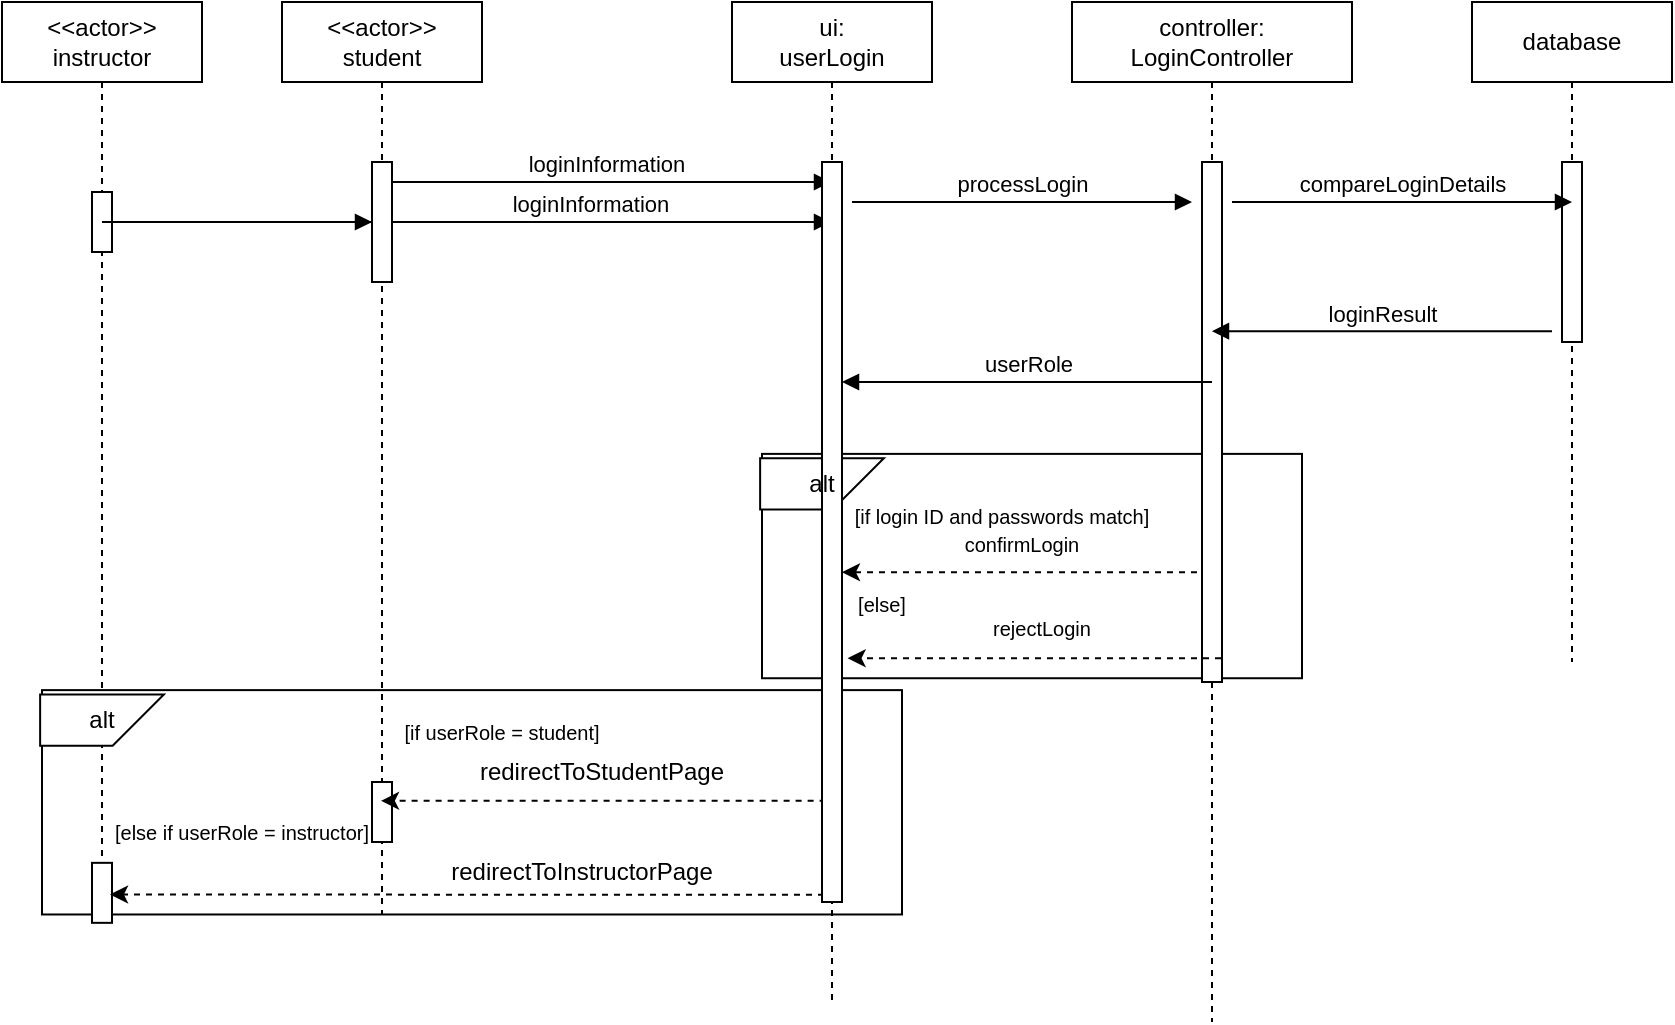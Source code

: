 <mxfile version="24.7.16">
  <diagram name="Page-1" id="2YBvvXClWsGukQMizWep">
    <mxGraphModel dx="984" dy="667" grid="1" gridSize="10" guides="1" tooltips="1" connect="1" arrows="1" fold="1" page="1" pageScale="1" pageWidth="1100" pageHeight="1700" math="0" shadow="0">
      <root>
        <mxCell id="0" />
        <mxCell id="1" parent="0" />
        <mxCell id="ldE04mTDD0u72l3Dn9hl-44" value="" style="rounded=0;whiteSpace=wrap;html=1;" vertex="1" parent="1">
          <mxGeometry x="40" y="384.06" width="430" height="112.18" as="geometry" />
        </mxCell>
        <mxCell id="ldE04mTDD0u72l3Dn9hl-7" value="" style="rounded=0;whiteSpace=wrap;html=1;" vertex="1" parent="1">
          <mxGeometry x="400" y="265.94" width="270" height="112.18" as="geometry" />
        </mxCell>
        <mxCell id="aM9ryv3xv72pqoxQDRHE-1" value="&amp;lt;&amp;lt;actor&amp;gt;&amp;gt;&lt;div&gt;student&lt;/div&gt;" style="shape=umlLifeline;perimeter=lifelinePerimeter;whiteSpace=wrap;html=1;container=0;dropTarget=0;collapsible=0;recursiveResize=0;outlineConnect=0;portConstraint=eastwest;newEdgeStyle={&quot;edgeStyle&quot;:&quot;elbowEdgeStyle&quot;,&quot;elbow&quot;:&quot;vertical&quot;,&quot;curved&quot;:0,&quot;rounded&quot;:0};size=40;" parent="1" vertex="1">
          <mxGeometry x="160" y="40" width="100" height="456.24" as="geometry" />
        </mxCell>
        <mxCell id="ldE04mTDD0u72l3Dn9hl-61" value="" style="html=1;points=[];perimeter=orthogonalPerimeter;outlineConnect=0;targetShapes=umlLifeline;portConstraint=eastwest;newEdgeStyle={&quot;edgeStyle&quot;:&quot;elbowEdgeStyle&quot;,&quot;elbow&quot;:&quot;vertical&quot;,&quot;curved&quot;:0,&quot;rounded&quot;:0};" vertex="1" parent="aM9ryv3xv72pqoxQDRHE-1">
          <mxGeometry x="45" y="390" width="10" height="30" as="geometry" />
        </mxCell>
        <mxCell id="ldE04mTDD0u72l3Dn9hl-1" value="database" style="shape=umlLifeline;perimeter=lifelinePerimeter;whiteSpace=wrap;html=1;container=0;dropTarget=0;collapsible=0;recursiveResize=0;outlineConnect=0;portConstraint=eastwest;newEdgeStyle={&quot;edgeStyle&quot;:&quot;elbowEdgeStyle&quot;,&quot;elbow&quot;:&quot;vertical&quot;,&quot;curved&quot;:0,&quot;rounded&quot;:0};" vertex="1" parent="1">
          <mxGeometry x="755" y="40" width="100" height="330" as="geometry" />
        </mxCell>
        <mxCell id="ldE04mTDD0u72l3Dn9hl-2" value="" style="html=1;points=[];perimeter=orthogonalPerimeter;outlineConnect=0;targetShapes=umlLifeline;portConstraint=eastwest;newEdgeStyle={&quot;edgeStyle&quot;:&quot;elbowEdgeStyle&quot;,&quot;elbow&quot;:&quot;vertical&quot;,&quot;curved&quot;:0,&quot;rounded&quot;:0};" vertex="1" parent="ldE04mTDD0u72l3Dn9hl-1">
          <mxGeometry x="45" y="80" width="10" height="90" as="geometry" />
        </mxCell>
        <mxCell id="ldE04mTDD0u72l3Dn9hl-3" value="processLogin" style="html=1;verticalAlign=bottom;endArrow=block;edgeStyle=elbowEdgeStyle;elbow=vertical;curved=0;rounded=0;" edge="1" parent="1">
          <mxGeometry relative="1" as="geometry">
            <mxPoint x="445" y="140" as="sourcePoint" />
            <Array as="points">
              <mxPoint x="530" y="140" />
            </Array>
            <mxPoint x="615" y="140" as="targetPoint" />
            <mxPoint as="offset" />
          </mxGeometry>
        </mxCell>
        <mxCell id="ldE04mTDD0u72l3Dn9hl-9" value="loginInformation" style="html=1;verticalAlign=bottom;endArrow=block;edgeStyle=elbowEdgeStyle;elbow=vertical;curved=0;rounded=0;" edge="1" parent="1" source="aM9ryv3xv72pqoxQDRHE-1" target="aM9ryv3xv72pqoxQDRHE-5">
          <mxGeometry x="-0.005" relative="1" as="geometry">
            <mxPoint x="265" y="130" as="sourcePoint" />
            <Array as="points">
              <mxPoint x="340" y="130" />
            </Array>
            <mxPoint x="425" y="130" as="targetPoint" />
            <mxPoint as="offset" />
          </mxGeometry>
        </mxCell>
        <mxCell id="ldE04mTDD0u72l3Dn9hl-10" value="" style="shape=card;whiteSpace=wrap;html=1;rotation=90;flipH=1;" vertex="1" parent="1">
          <mxGeometry x="417.19" y="250" width="25.62" height="61.87" as="geometry" />
        </mxCell>
        <mxCell id="ldE04mTDD0u72l3Dn9hl-13" value="&lt;font style=&quot;font-size: 10px;&quot;&gt;[if login ID and passwords match]&lt;/font&gt;" style="text;html=1;align=center;verticalAlign=middle;whiteSpace=wrap;rounded=0;" vertex="1" parent="1">
          <mxGeometry x="430" y="281.87" width="180" height="30" as="geometry" />
        </mxCell>
        <mxCell id="ldE04mTDD0u72l3Dn9hl-14" value="&lt;font style=&quot;font-size: 10px;&quot;&gt;[else]&lt;/font&gt;" style="text;html=1;align=center;verticalAlign=middle;whiteSpace=wrap;rounded=0;" vertex="1" parent="1">
          <mxGeometry x="430" y="325.94" width="60" height="30" as="geometry" />
        </mxCell>
        <mxCell id="ldE04mTDD0u72l3Dn9hl-20" value="" style="endArrow=classic;html=1;rounded=0;dashed=1;" edge="1" parent="1">
          <mxGeometry width="50" height="50" relative="1" as="geometry">
            <mxPoint x="629.5" y="325.11" as="sourcePoint" />
            <mxPoint x="439.997" y="325.11" as="targetPoint" />
          </mxGeometry>
        </mxCell>
        <mxCell id="ldE04mTDD0u72l3Dn9hl-21" value="&lt;font style=&quot;font-size: 10px;&quot;&gt;confirmLogin&lt;/font&gt;" style="text;html=1;align=center;verticalAlign=middle;whiteSpace=wrap;rounded=0;" vertex="1" parent="1">
          <mxGeometry x="500" y="295.94" width="60" height="30" as="geometry" />
        </mxCell>
        <mxCell id="ldE04mTDD0u72l3Dn9hl-23" value="&lt;font style=&quot;font-size: 10px;&quot;&gt;rejectLogin&lt;/font&gt;" style="text;html=1;align=center;verticalAlign=middle;whiteSpace=wrap;rounded=0;" vertex="1" parent="1">
          <mxGeometry x="510" y="338.12" width="60" height="30" as="geometry" />
        </mxCell>
        <mxCell id="ldE04mTDD0u72l3Dn9hl-27" value="compareLoginDetails" style="html=1;verticalAlign=bottom;endArrow=block;edgeStyle=elbowEdgeStyle;elbow=vertical;curved=0;rounded=0;" edge="1" parent="1">
          <mxGeometry relative="1" as="geometry">
            <mxPoint x="635" y="140" as="sourcePoint" />
            <Array as="points">
              <mxPoint x="720" y="140" />
            </Array>
            <mxPoint x="805" y="140" as="targetPoint" />
            <mxPoint as="offset" />
          </mxGeometry>
        </mxCell>
        <mxCell id="ldE04mTDD0u72l3Dn9hl-24" value="controller:&lt;div&gt;LoginController&lt;/div&gt;" style="shape=umlLifeline;perimeter=lifelinePerimeter;whiteSpace=wrap;html=1;container=0;dropTarget=0;collapsible=0;recursiveResize=0;outlineConnect=0;portConstraint=eastwest;newEdgeStyle={&quot;edgeStyle&quot;:&quot;elbowEdgeStyle&quot;,&quot;elbow&quot;:&quot;vertical&quot;,&quot;curved&quot;:0,&quot;rounded&quot;:0};" vertex="1" parent="1">
          <mxGeometry x="555" y="40" width="140" height="510" as="geometry" />
        </mxCell>
        <mxCell id="ldE04mTDD0u72l3Dn9hl-25" value="" style="html=1;points=[];perimeter=orthogonalPerimeter;outlineConnect=0;targetShapes=umlLifeline;portConstraint=eastwest;newEdgeStyle={&quot;edgeStyle&quot;:&quot;elbowEdgeStyle&quot;,&quot;elbow&quot;:&quot;vertical&quot;,&quot;curved&quot;:0,&quot;rounded&quot;:0};" vertex="1" parent="ldE04mTDD0u72l3Dn9hl-24">
          <mxGeometry x="65" y="80" width="10" height="260" as="geometry" />
        </mxCell>
        <mxCell id="ldE04mTDD0u72l3Dn9hl-31" value="loginResult" style="html=1;verticalAlign=bottom;endArrow=block;edgeStyle=elbowEdgeStyle;elbow=vertical;curved=0;rounded=0;" edge="1" parent="1">
          <mxGeometry relative="1" as="geometry">
            <mxPoint x="795" y="204.58" as="sourcePoint" />
            <Array as="points">
              <mxPoint x="735.33" y="204.58" />
            </Array>
            <mxPoint x="624.997" y="204.58" as="targetPoint" />
          </mxGeometry>
        </mxCell>
        <mxCell id="ldE04mTDD0u72l3Dn9hl-22" value="" style="endArrow=classic;html=1;rounded=0;dashed=1;" edge="1" parent="1">
          <mxGeometry width="50" height="50" relative="1" as="geometry">
            <mxPoint x="629.5" y="368.12" as="sourcePoint" />
            <mxPoint x="442.81" y="368.12" as="targetPoint" />
          </mxGeometry>
        </mxCell>
        <mxCell id="ldE04mTDD0u72l3Dn9hl-39" value="&amp;lt;&amp;lt;actor&amp;gt;&amp;gt;&lt;div&gt;instructor&lt;/div&gt;" style="shape=umlLifeline;perimeter=lifelinePerimeter;whiteSpace=wrap;html=1;container=0;dropTarget=0;collapsible=0;recursiveResize=0;outlineConnect=0;portConstraint=eastwest;newEdgeStyle={&quot;edgeStyle&quot;:&quot;elbowEdgeStyle&quot;,&quot;elbow&quot;:&quot;vertical&quot;,&quot;curved&quot;:0,&quot;rounded&quot;:0};size=40;" vertex="1" parent="1">
          <mxGeometry x="20" y="40" width="100" height="460.42" as="geometry" />
        </mxCell>
        <mxCell id="ldE04mTDD0u72l3Dn9hl-62" value="" style="html=1;points=[];perimeter=orthogonalPerimeter;outlineConnect=0;targetShapes=umlLifeline;portConstraint=eastwest;newEdgeStyle={&quot;edgeStyle&quot;:&quot;elbowEdgeStyle&quot;,&quot;elbow&quot;:&quot;vertical&quot;,&quot;curved&quot;:0,&quot;rounded&quot;:0};" vertex="1" parent="ldE04mTDD0u72l3Dn9hl-39">
          <mxGeometry x="45" y="430.42" width="10" height="30" as="geometry" />
        </mxCell>
        <mxCell id="ldE04mTDD0u72l3Dn9hl-63" value="" style="html=1;points=[];perimeter=orthogonalPerimeter;outlineConnect=0;targetShapes=umlLifeline;portConstraint=eastwest;newEdgeStyle={&quot;edgeStyle&quot;:&quot;elbowEdgeStyle&quot;,&quot;elbow&quot;:&quot;vertical&quot;,&quot;curved&quot;:0,&quot;rounded&quot;:0};" vertex="1" parent="ldE04mTDD0u72l3Dn9hl-39">
          <mxGeometry x="45" y="95" width="10" height="30" as="geometry" />
        </mxCell>
        <mxCell id="ldE04mTDD0u72l3Dn9hl-42" value="userRole" style="html=1;verticalAlign=bottom;endArrow=block;edgeStyle=elbowEdgeStyle;elbow=vertical;curved=0;rounded=0;" edge="1" parent="1" target="aM9ryv3xv72pqoxQDRHE-6">
          <mxGeometry relative="1" as="geometry">
            <mxPoint x="625" y="230" as="sourcePoint" />
            <Array as="points">
              <mxPoint x="565.33" y="230" />
            </Array>
            <mxPoint x="454.997" y="230.0" as="targetPoint" />
          </mxGeometry>
        </mxCell>
        <mxCell id="ldE04mTDD0u72l3Dn9hl-43" value="loginInformation" style="html=1;verticalAlign=bottom;endArrow=block;edgeStyle=elbowEdgeStyle;elbow=vertical;curved=0;rounded=0;" edge="1" parent="1" source="ldE04mTDD0u72l3Dn9hl-59" target="aM9ryv3xv72pqoxQDRHE-5">
          <mxGeometry x="-0.005" relative="1" as="geometry">
            <mxPoint x="70" y="150" as="sourcePoint" />
            <Array as="points">
              <mxPoint x="200" y="150" />
            </Array>
            <mxPoint x="295" y="150" as="targetPoint" />
            <mxPoint as="offset" />
          </mxGeometry>
        </mxCell>
        <mxCell id="ldE04mTDD0u72l3Dn9hl-45" value="" style="shape=card;whiteSpace=wrap;html=1;rotation=90;flipH=1;" vertex="1" parent="1">
          <mxGeometry x="57.19" y="368.12" width="25.62" height="61.87" as="geometry" />
        </mxCell>
        <mxCell id="ldE04mTDD0u72l3Dn9hl-46" value="alt" style="text;html=1;align=center;verticalAlign=middle;whiteSpace=wrap;rounded=0;" vertex="1" parent="1">
          <mxGeometry x="40" y="384.06" width="60" height="30" as="geometry" />
        </mxCell>
        <mxCell id="ldE04mTDD0u72l3Dn9hl-47" value="&lt;font style=&quot;font-size: 10px;&quot;&gt;[if userRole = student]&lt;/font&gt;" style="text;html=1;align=center;verticalAlign=middle;whiteSpace=wrap;rounded=0;" vertex="1" parent="1">
          <mxGeometry x="180" y="390" width="180" height="30" as="geometry" />
        </mxCell>
        <mxCell id="ldE04mTDD0u72l3Dn9hl-48" value="&lt;font style=&quot;font-size: 10px;&quot;&gt;[else if userRole = instructor]&lt;/font&gt;" style="text;html=1;align=center;verticalAlign=middle;whiteSpace=wrap;rounded=0;" vertex="1" parent="1">
          <mxGeometry x="65" y="440.42" width="150" height="30" as="geometry" />
        </mxCell>
        <mxCell id="ldE04mTDD0u72l3Dn9hl-49" value="" style="endArrow=classic;html=1;rounded=0;dashed=1;" edge="1" parent="1">
          <mxGeometry width="50" height="50" relative="1" as="geometry">
            <mxPoint x="437.81" y="439.42" as="sourcePoint" />
            <mxPoint x="209.5" y="439.42" as="targetPoint" />
          </mxGeometry>
        </mxCell>
        <mxCell id="ldE04mTDD0u72l3Dn9hl-52" value="" style="endArrow=classic;html=1;rounded=0;dashed=1;" edge="1" parent="1">
          <mxGeometry width="50" height="50" relative="1" as="geometry">
            <mxPoint x="437" y="486.42" as="sourcePoint" />
            <mxPoint x="74" y="486.24" as="targetPoint" />
          </mxGeometry>
        </mxCell>
        <mxCell id="ldE04mTDD0u72l3Dn9hl-54" value="redirectToStudentPage" style="text;html=1;align=center;verticalAlign=middle;whiteSpace=wrap;rounded=0;" vertex="1" parent="1">
          <mxGeometry x="290" y="410.42" width="60" height="30" as="geometry" />
        </mxCell>
        <mxCell id="ldE04mTDD0u72l3Dn9hl-57" value="redirectToInstructorPage" style="text;html=1;align=center;verticalAlign=middle;whiteSpace=wrap;rounded=0;" vertex="1" parent="1">
          <mxGeometry x="280" y="460" width="60" height="30" as="geometry" />
        </mxCell>
        <mxCell id="aM9ryv3xv72pqoxQDRHE-5" value="ui:&lt;div&gt;userLogin&lt;/div&gt;" style="shape=umlLifeline;perimeter=lifelinePerimeter;whiteSpace=wrap;html=1;container=0;dropTarget=0;collapsible=0;recursiveResize=0;outlineConnect=0;portConstraint=eastwest;newEdgeStyle={&quot;edgeStyle&quot;:&quot;elbowEdgeStyle&quot;,&quot;elbow&quot;:&quot;vertical&quot;,&quot;curved&quot;:0,&quot;rounded&quot;:0};" parent="1" vertex="1">
          <mxGeometry x="385" y="40" width="100" height="500" as="geometry" />
        </mxCell>
        <mxCell id="aM9ryv3xv72pqoxQDRHE-6" value="" style="html=1;points=[];perimeter=orthogonalPerimeter;outlineConnect=0;targetShapes=umlLifeline;portConstraint=eastwest;newEdgeStyle={&quot;edgeStyle&quot;:&quot;elbowEdgeStyle&quot;,&quot;elbow&quot;:&quot;vertical&quot;,&quot;curved&quot;:0,&quot;rounded&quot;:0};" parent="aM9ryv3xv72pqoxQDRHE-5" vertex="1">
          <mxGeometry x="45" y="80" width="10" height="370" as="geometry" />
        </mxCell>
        <mxCell id="ldE04mTDD0u72l3Dn9hl-12" value="alt" style="text;html=1;align=center;verticalAlign=middle;whiteSpace=wrap;rounded=0;" vertex="1" parent="1">
          <mxGeometry x="400" y="265.94" width="60" height="30" as="geometry" />
        </mxCell>
        <mxCell id="ldE04mTDD0u72l3Dn9hl-60" value="" style="html=1;verticalAlign=bottom;endArrow=block;edgeStyle=elbowEdgeStyle;elbow=vertical;curved=0;rounded=0;" edge="1" parent="1" target="ldE04mTDD0u72l3Dn9hl-59">
          <mxGeometry x="-0.005" relative="1" as="geometry">
            <mxPoint x="70" y="150" as="sourcePoint" />
            <Array as="points" />
            <mxPoint x="435" y="150" as="targetPoint" />
            <mxPoint as="offset" />
          </mxGeometry>
        </mxCell>
        <mxCell id="ldE04mTDD0u72l3Dn9hl-59" value="" style="html=1;points=[];perimeter=orthogonalPerimeter;outlineConnect=0;targetShapes=umlLifeline;portConstraint=eastwest;newEdgeStyle={&quot;edgeStyle&quot;:&quot;elbowEdgeStyle&quot;,&quot;elbow&quot;:&quot;vertical&quot;,&quot;curved&quot;:0,&quot;rounded&quot;:0};" vertex="1" parent="1">
          <mxGeometry x="205" y="120" width="10" height="60" as="geometry" />
        </mxCell>
      </root>
    </mxGraphModel>
  </diagram>
</mxfile>
